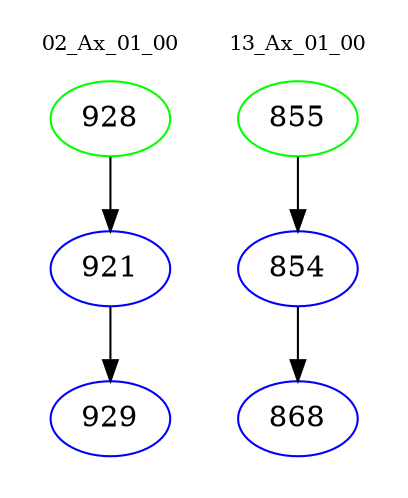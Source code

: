 digraph{
subgraph cluster_0 {
color = white
label = "02_Ax_01_00";
fontsize=10;
T0_928 [label="928", color="green"]
T0_928 -> T0_921 [color="black"]
T0_921 [label="921", color="blue"]
T0_921 -> T0_929 [color="black"]
T0_929 [label="929", color="blue"]
}
subgraph cluster_1 {
color = white
label = "13_Ax_01_00";
fontsize=10;
T1_855 [label="855", color="green"]
T1_855 -> T1_854 [color="black"]
T1_854 [label="854", color="blue"]
T1_854 -> T1_868 [color="black"]
T1_868 [label="868", color="blue"]
}
}
